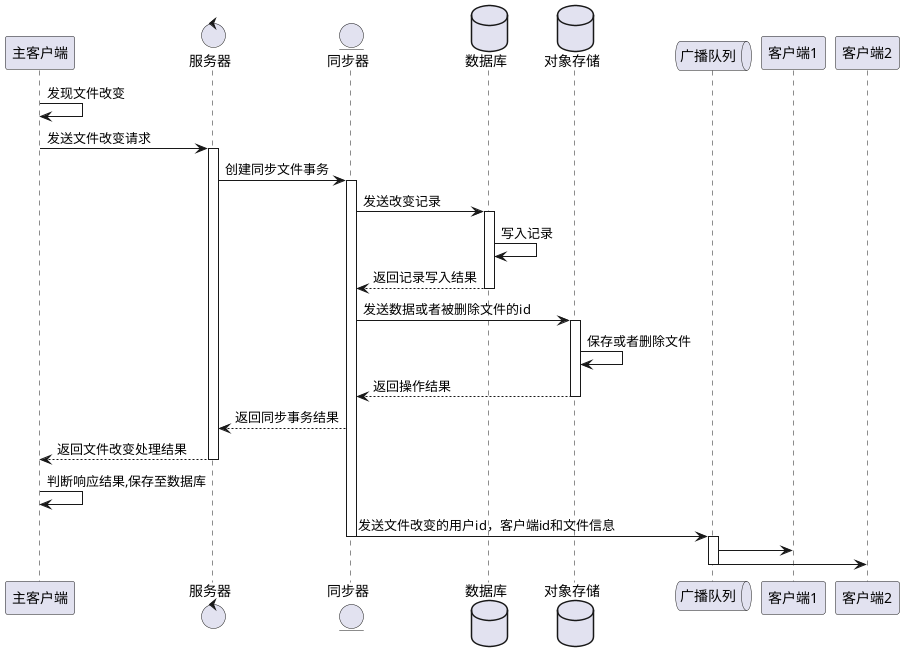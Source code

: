 @startuml
skinparam responseMessageBelowArrow true
participant 主客户端   as client
control     服务器     as server
entity      同步器   as  sync
database    数据库     as  db
database    对象存储    as store
queue       广播队列    as bqueue
participant 客户端1 as client1
participant 客户端2 as client2
client -> client : 发现文件改变
client -> server : 发送文件改变请求
activate server
server -> sync   : 创建同步文件事务
activate sync
sync -> db       : 发送改变记录
activate db
db -> db         : 写入记录
return 返回记录写入结果
sync -> store    : 发送数据或者被删除文件的id
activate store
store -> store   : 保存或者删除文件
return 返回操作结果
sync --> server   : 返回同步事务结果
server -->  client : 返回文件改变处理结果
deactivate server
client -> client : 判断响应结果,保存至数据库
sync -> bqueue  : 发送文件改变的用户id，客户端id和文件信息
deactivate sync
activate bqueue
bqueue -> client1 :
bqueue -> client2 --:
'return 返回同步事务结果
'return 返回文件同步结果


@enduml
